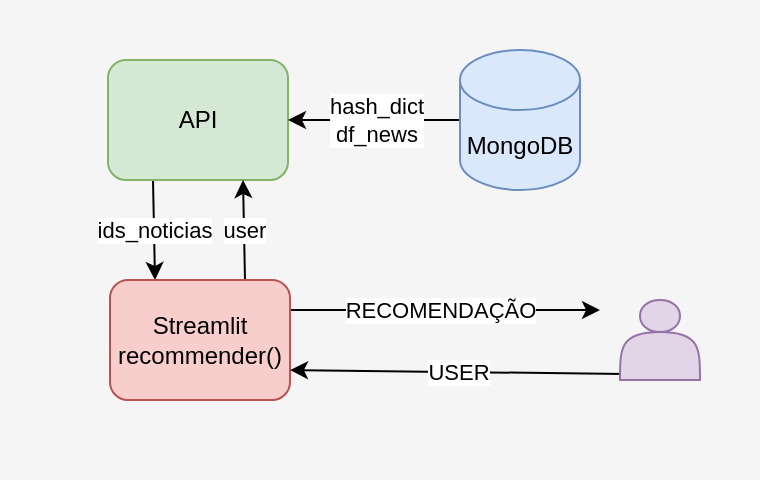 <mxfile>
    <diagram id="v_6_VnuH6sfQBjWyBKq5" name="Page-1">
        <mxGraphModel dx="728" dy="532" grid="1" gridSize="10" guides="1" tooltips="1" connect="1" arrows="1" fold="1" page="1" pageScale="1" pageWidth="827" pageHeight="1169" math="0" shadow="0">
            <root>
                <mxCell id="0"/>
                <mxCell id="1" parent="0"/>
                <mxCell id="3" value="" style="rounded=0;whiteSpace=wrap;html=1;fillColor=#f5f5f5;fontColor=#333333;strokeColor=none;" vertex="1" parent="1">
                    <mxGeometry x="270" y="70" width="380" height="240" as="geometry"/>
                </mxCell>
                <mxCell id="12" value="ids_noticias" style="edgeStyle=none;html=1;exitX=0.25;exitY=1;exitDx=0;exitDy=0;entryX=0.25;entryY=0;entryDx=0;entryDy=0;labelBackgroundColor=#FFFFFF;strokeColor=#000000;fontColor=#000000;" edge="1" parent="1" source="2" target="5">
                    <mxGeometry relative="1" as="geometry"/>
                </mxCell>
                <mxCell id="2" value="&lt;font color=&quot;#000000&quot;&gt;API&lt;/font&gt;" style="rounded=1;whiteSpace=wrap;html=1;fillColor=#d5e8d4;strokeColor=#82b366;" vertex="1" parent="1">
                    <mxGeometry x="324" y="100" width="90" height="60" as="geometry"/>
                </mxCell>
                <mxCell id="10" value="hash_dict&lt;br&gt;df_news" style="edgeStyle=none;html=1;entryX=1;entryY=0.5;entryDx=0;entryDy=0;labelBackgroundColor=#FFFFFF;strokeColor=#000000;fontColor=#000000;exitX=0;exitY=0.5;exitDx=0;exitDy=0;exitPerimeter=0;" edge="1" parent="1" source="14" target="2">
                    <mxGeometry x="-0.006" relative="1" as="geometry">
                        <mxPoint x="370" y="340.0" as="sourcePoint"/>
                        <mxPoint as="offset"/>
                    </mxGeometry>
                </mxCell>
                <mxCell id="7" style="edgeStyle=none;html=1;exitX=1;exitY=0.25;exitDx=0;exitDy=0;fontColor=#000000;strokeColor=#000000;" edge="1" parent="1" source="5">
                    <mxGeometry relative="1" as="geometry">
                        <mxPoint x="570" y="225" as="targetPoint"/>
                    </mxGeometry>
                </mxCell>
                <mxCell id="13" value="&lt;span style=&quot;background-color: rgb(255, 255, 255);&quot;&gt;RECOMENDAÇÃO&lt;/span&gt;" style="edgeLabel;html=1;align=center;verticalAlign=middle;resizable=0;points=[];fontColor=#000000;" vertex="1" connectable="0" parent="7">
                    <mxGeometry x="-0.226" y="-1" relative="1" as="geometry">
                        <mxPoint x="15" y="-1" as="offset"/>
                    </mxGeometry>
                </mxCell>
                <mxCell id="11" value="user" style="edgeStyle=none;html=1;exitX=0.75;exitY=0;exitDx=0;exitDy=0;entryX=0.75;entryY=1;entryDx=0;entryDy=0;labelBackgroundColor=#FFFFFF;strokeColor=#000000;fontColor=#000000;" edge="1" parent="1" source="5" target="2">
                    <mxGeometry relative="1" as="geometry"/>
                </mxCell>
                <mxCell id="5" value="&lt;font color=&quot;#000000&quot;&gt;Streamlit&lt;br&gt;recommender()&lt;br&gt;&lt;/font&gt;" style="rounded=1;whiteSpace=wrap;html=1;fillColor=#f8cecc;strokeColor=#b85450;" vertex="1" parent="1">
                    <mxGeometry x="325" y="210" width="90" height="60" as="geometry"/>
                </mxCell>
                <mxCell id="8" value="USER" style="edgeStyle=none;html=1;entryX=1;entryY=0.75;entryDx=0;entryDy=0;strokeColor=#000000;fontColor=#000000;exitX=0.05;exitY=0.925;exitDx=0;exitDy=0;exitPerimeter=0;labelBackgroundColor=#FFFFFF;" edge="1" parent="1" source="6" target="5">
                    <mxGeometry relative="1" as="geometry"/>
                </mxCell>
                <mxCell id="6" value="" style="shape=actor;whiteSpace=wrap;html=1;fillColor=#e1d5e7;strokeColor=#9673a6;" vertex="1" parent="1">
                    <mxGeometry x="580" y="220" width="40" height="40" as="geometry"/>
                </mxCell>
                <mxCell id="14" value="&lt;font color=&quot;#000000&quot;&gt;MongoDB&lt;/font&gt;" style="shape=cylinder3;whiteSpace=wrap;html=1;boundedLbl=1;backgroundOutline=1;size=15;fillColor=#dae8fc;strokeColor=#6c8ebf;" vertex="1" parent="1">
                    <mxGeometry x="500" y="95" width="60" height="70" as="geometry"/>
                </mxCell>
            </root>
        </mxGraphModel>
    </diagram>
</mxfile>